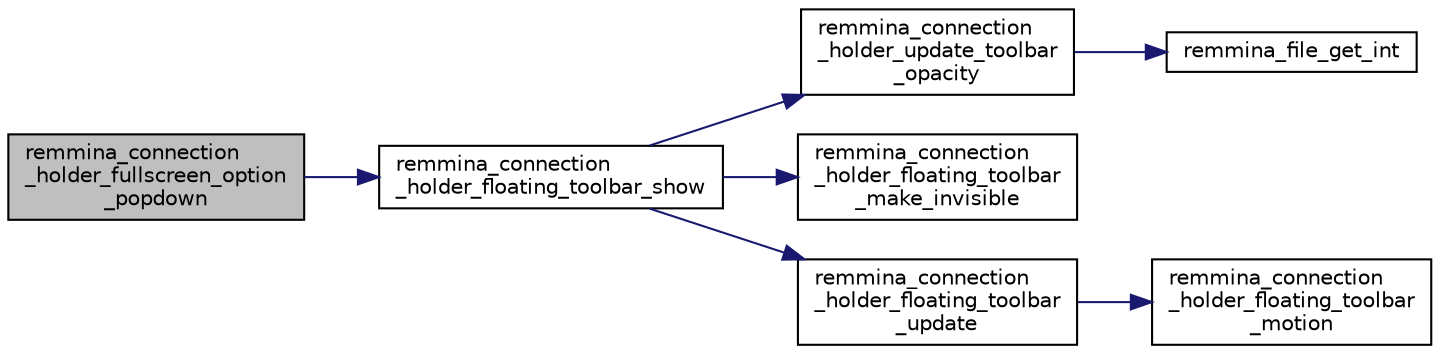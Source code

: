 digraph "remmina_connection_holder_fullscreen_option_popdown"
{
  edge [fontname="Helvetica",fontsize="10",labelfontname="Helvetica",labelfontsize="10"];
  node [fontname="Helvetica",fontsize="10",shape=record];
  rankdir="LR";
  Node4306 [label="remmina_connection\l_holder_fullscreen_option\l_popdown",height=0.2,width=0.4,color="black", fillcolor="grey75", style="filled", fontcolor="black"];
  Node4306 -> Node4307 [color="midnightblue",fontsize="10",style="solid",fontname="Helvetica"];
  Node4307 [label="remmina_connection\l_holder_floating_toolbar_show",height=0.2,width=0.4,color="black", fillcolor="white", style="filled",URL="$remmina__connection__window_8c.html#a147924e56eceebe1f61e47bf5af2218a"];
  Node4307 -> Node4308 [color="midnightblue",fontsize="10",style="solid",fontname="Helvetica"];
  Node4308 [label="remmina_connection\l_holder_update_toolbar\l_opacity",height=0.2,width=0.4,color="black", fillcolor="white", style="filled",URL="$remmina__connection__window_8c.html#aac6895538e595984302a03c07bc51fbe"];
  Node4308 -> Node4309 [color="midnightblue",fontsize="10",style="solid",fontname="Helvetica"];
  Node4309 [label="remmina_file_get_int",height=0.2,width=0.4,color="black", fillcolor="white", style="filled",URL="$remmina__file_8c.html#a4884356c195dcfb4ceacf641a1e74e66"];
  Node4307 -> Node4310 [color="midnightblue",fontsize="10",style="solid",fontname="Helvetica"];
  Node4310 [label="remmina_connection\l_holder_floating_toolbar\l_make_invisible",height=0.2,width=0.4,color="black", fillcolor="white", style="filled",URL="$remmina__connection__window_8c.html#af12f8b64866588b7b2360cbc2681ec40"];
  Node4307 -> Node4311 [color="midnightblue",fontsize="10",style="solid",fontname="Helvetica"];
  Node4311 [label="remmina_connection\l_holder_floating_toolbar\l_update",height=0.2,width=0.4,color="black", fillcolor="white", style="filled",URL="$remmina__connection__window_8c.html#a2b7b33331e6fe8c8c70be62038f9f5ea"];
  Node4311 -> Node4312 [color="midnightblue",fontsize="10",style="solid",fontname="Helvetica"];
  Node4312 [label="remmina_connection\l_holder_floating_toolbar\l_motion",height=0.2,width=0.4,color="black", fillcolor="white", style="filled",URL="$remmina__connection__window_8c.html#a0a92f6f998590a56e44964f0345f942b"];
}

